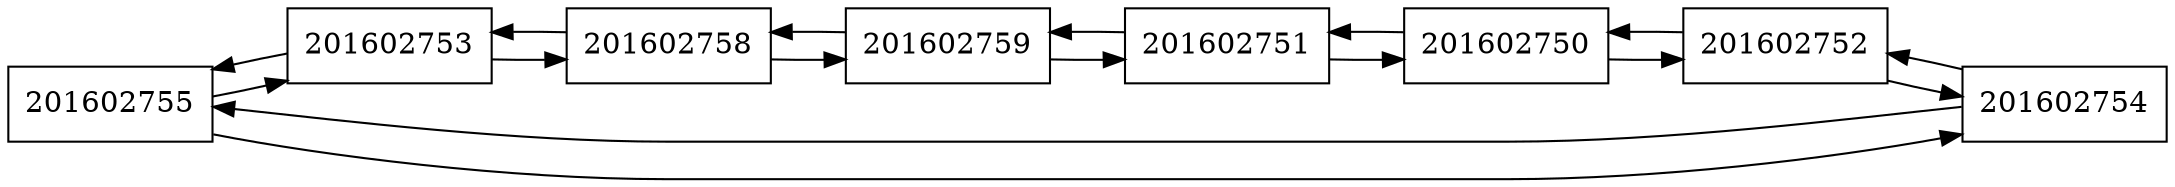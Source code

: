 digraph {
node[shape=box];
rankdir=LR;
201602755[shape=box, label="201602755"]; 
201602755->201602753
201602755->201602754
201602753[shape=box, label="201602753"]; 
201602753->201602758
201602753->201602755
201602758[shape=box, label="201602758"]; 
201602758->201602759
201602758->201602753
201602759[shape=box, label="201602759"]; 
201602759->201602751
201602759->201602758
201602751[shape=box, label="201602751"]; 
201602751->201602750
201602751->201602759
201602750[shape=box, label="201602750"]; 
201602750->201602752
201602750->201602751
201602752[shape=box, label="201602752"]; 
201602752->201602754
201602752->201602750
201602754[shape=box, label="201602754"]; 
201602754->201602755
201602754->201602752
 }

